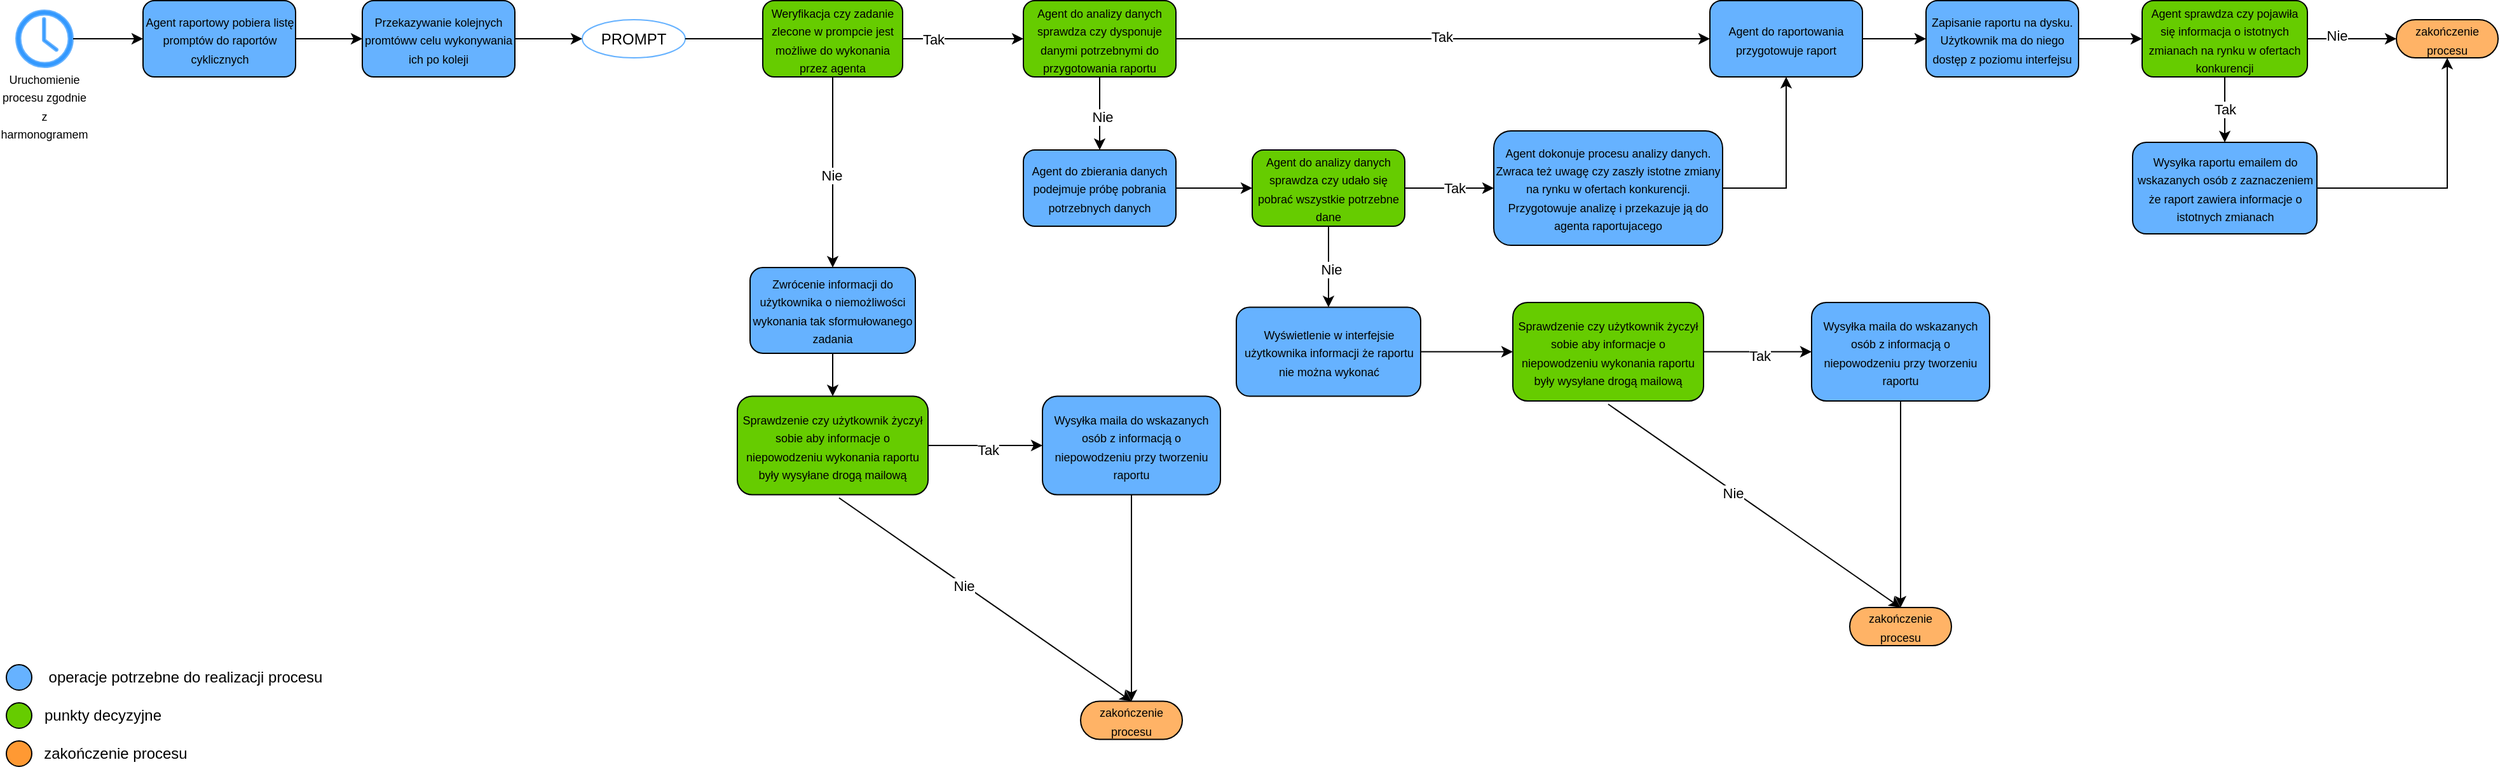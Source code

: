 <mxfile version="26.0.2">
  <diagram name="Strona-1" id="8XWm0EPhgf8vF86wa1C5">
    <mxGraphModel dx="2257" dy="794" grid="1" gridSize="10" guides="1" tooltips="1" connect="1" arrows="1" fold="1" page="1" pageScale="1" pageWidth="827" pageHeight="1169" math="0" shadow="0">
      <root>
        <mxCell id="0" />
        <mxCell id="1" parent="0" />
        <mxCell id="g1kzwwoofz2DiR25hKaE-1" value="" style="sketch=0;pointerEvents=1;shadow=0;dashed=0;html=1;strokeColor=#66B2FF;fillColor=#3399FF;labelPosition=center;verticalLabelPosition=bottom;verticalAlign=top;outlineConnect=0;align=center;shape=mxgraph.office.concepts.clock;" vertex="1" parent="1">
          <mxGeometry x="-302.5" y="300" width="45" height="45" as="geometry" />
        </mxCell>
        <mxCell id="g1kzwwoofz2DiR25hKaE-2" value="&lt;font style=&quot;font-size: 9px;&quot;&gt;Agent raportowy pobiera listę promptów do raportów cyklicznych&lt;/font&gt;" style="rounded=1;whiteSpace=wrap;html=1;fillColor=#66B2FF;" vertex="1" parent="1">
          <mxGeometry x="-202.5" y="292.5" width="120" height="60" as="geometry" />
        </mxCell>
        <mxCell id="g1kzwwoofz2DiR25hKaE-3" value="&lt;font style=&quot;font-size: 9px;&quot;&gt;Agent do analizy danych sprawdza czy dysponuje danymi potrzebnymi do przygotowania raportu&lt;/font&gt;" style="rounded=1;whiteSpace=wrap;html=1;fillColor=#66CC00;" vertex="1" parent="1">
          <mxGeometry x="490" y="292.5" width="120" height="60" as="geometry" />
        </mxCell>
        <mxCell id="g1kzwwoofz2DiR25hKaE-7" value="&lt;font style=&quot;font-size: 9px;&quot;&gt;Przekazywanie kolejnych promtóww celu wykonywania ich po koleji&lt;/font&gt;" style="rounded=1;whiteSpace=wrap;html=1;fillColor=#66B2FF;" vertex="1" parent="1">
          <mxGeometry x="-30" y="292.5" width="120" height="60" as="geometry" />
        </mxCell>
        <mxCell id="g1kzwwoofz2DiR25hKaE-9" value="&lt;div align=&quot;center&quot;&gt;&lt;font style=&quot;font-size: 9px;&quot;&gt;Agent do zbierania danych podejmuje próbę pobrania potrzebnych danych&lt;/font&gt;&lt;/div&gt;" style="rounded=1;whiteSpace=wrap;html=1;fillColor=#66B2FF;" vertex="1" parent="1">
          <mxGeometry x="490" y="410" width="120" height="60" as="geometry" />
        </mxCell>
        <mxCell id="g1kzwwoofz2DiR25hKaE-10" value="&lt;font style=&quot;font-size: 9px;&quot;&gt;Agent do analizy danych sprawdza czy udało się pobrać wszystkie potrzebne dane&lt;/font&gt;" style="rounded=1;whiteSpace=wrap;html=1;fillColor=#66CC00;" vertex="1" parent="1">
          <mxGeometry x="670" y="410" width="120" height="60" as="geometry" />
        </mxCell>
        <mxCell id="g1kzwwoofz2DiR25hKaE-11" value="&lt;font style=&quot;font-size: 9px;&quot;&gt;Wyświetlenie w interfejsie użytkownika informacji że raportu nie można wykonać&lt;br&gt;&lt;/font&gt;" style="rounded=1;whiteSpace=wrap;html=1;fillColor=#66B2FF;" vertex="1" parent="1">
          <mxGeometry x="657.5" y="533.75" width="145" height="70" as="geometry" />
        </mxCell>
        <mxCell id="g1kzwwoofz2DiR25hKaE-12" value="&lt;font style=&quot;font-size: 9px;&quot;&gt;zakończenie procesu&lt;/font&gt;" style="html=1;dashed=0;whiteSpace=wrap;shape=mxgraph.dfd.start;fillColor=#FFB366;" vertex="1" parent="1">
          <mxGeometry x="1140" y="770" width="80" height="30" as="geometry" />
        </mxCell>
        <mxCell id="g1kzwwoofz2DiR25hKaE-13" value="&lt;font style=&quot;font-size: 9px;&quot;&gt;Agent do raportowania przygotowuje raport&lt;br&gt;&lt;/font&gt;" style="rounded=1;whiteSpace=wrap;html=1;fillColor=#66B2FF;" vertex="1" parent="1">
          <mxGeometry x="1030" y="292.5" width="120" height="60" as="geometry" />
        </mxCell>
        <mxCell id="g1kzwwoofz2DiR25hKaE-14" value="&lt;font style=&quot;font-size: 9px;&quot;&gt;Zapisanie raportu na dysku. Użytkownik ma do niego dostęp z poziomu interfejsu&lt;/font&gt;" style="rounded=1;whiteSpace=wrap;html=1;fillColor=#66B2FF;" vertex="1" parent="1">
          <mxGeometry x="1200" y="292.5" width="120" height="60" as="geometry" />
        </mxCell>
        <mxCell id="g1kzwwoofz2DiR25hKaE-15" value="&lt;font style=&quot;font-size: 9px;&quot;&gt;Agent dokonuje procesu analizy danych. Zwraca też uwagę czy zaszły istotne zmiany na rynku w ofertach konkurencji. Przygotowuje analizę i przekazuje ją do agenta raportujacego&lt;br&gt;&lt;/font&gt;" style="rounded=1;whiteSpace=wrap;html=1;fillColor=#66B2FF;" vertex="1" parent="1">
          <mxGeometry x="860" y="395" width="180" height="90" as="geometry" />
        </mxCell>
        <mxCell id="g1kzwwoofz2DiR25hKaE-17" value="&lt;font style=&quot;font-size: 9px;&quot;&gt;Agent sprawdza czy pojawiła się informacja o istotnych zmianach na rynku w ofertach konkurencji&lt;/font&gt;" style="rounded=1;whiteSpace=wrap;html=1;fillColor=#66CC00;" vertex="1" parent="1">
          <mxGeometry x="1370" y="292.5" width="130" height="60" as="geometry" />
        </mxCell>
        <mxCell id="g1kzwwoofz2DiR25hKaE-18" value="&lt;font style=&quot;font-size: 9px;&quot;&gt;Wysyłka raportu emailem do wskazanych osób z zaznaczeniem że raport zawiera informacje o istotnych zmianach &lt;/font&gt;" style="rounded=1;whiteSpace=wrap;html=1;fillColor=#66B2FF;" vertex="1" parent="1">
          <mxGeometry x="1362.5" y="404" width="145" height="72" as="geometry" />
        </mxCell>
        <mxCell id="g1kzwwoofz2DiR25hKaE-19" value="&lt;font style=&quot;font-size: 9px;&quot;&gt;zakończenie procesu&lt;/font&gt;" style="html=1;dashed=0;whiteSpace=wrap;shape=mxgraph.dfd.start;fillColor=#FFB366;" vertex="1" parent="1">
          <mxGeometry x="1570" y="307.5" width="80" height="30" as="geometry" />
        </mxCell>
        <mxCell id="g1kzwwoofz2DiR25hKaE-20" value="&lt;font style=&quot;font-size: 9px;&quot;&gt;Uruchomienie procesu zgodnie z harmonogramem&lt;/font&gt;" style="text;html=1;align=center;verticalAlign=middle;whiteSpace=wrap;rounded=0;" vertex="1" parent="1">
          <mxGeometry x="-310" y="360" width="60" height="30" as="geometry" />
        </mxCell>
        <mxCell id="g1kzwwoofz2DiR25hKaE-21" value="PROMPT" style="ellipse;whiteSpace=wrap;html=1;strokeColor=#66B2FF;" vertex="1" parent="1">
          <mxGeometry x="143" y="307.5" width="81" height="30" as="geometry" />
        </mxCell>
        <mxCell id="g1kzwwoofz2DiR25hKaE-22" value="" style="endArrow=classic;html=1;rounded=0;entryX=0;entryY=0.5;entryDx=0;entryDy=0;" edge="1" parent="1" source="g1kzwwoofz2DiR25hKaE-1" target="g1kzwwoofz2DiR25hKaE-2">
          <mxGeometry width="50" height="50" relative="1" as="geometry">
            <mxPoint x="120" y="420" as="sourcePoint" />
            <mxPoint x="170" y="370" as="targetPoint" />
          </mxGeometry>
        </mxCell>
        <mxCell id="g1kzwwoofz2DiR25hKaE-23" value="" style="endArrow=classic;html=1;rounded=0;exitX=1;exitY=0.5;exitDx=0;exitDy=0;entryX=0;entryY=0.5;entryDx=0;entryDy=0;" edge="1" parent="1" source="g1kzwwoofz2DiR25hKaE-2" target="g1kzwwoofz2DiR25hKaE-7">
          <mxGeometry width="50" height="50" relative="1" as="geometry">
            <mxPoint x="120" y="420" as="sourcePoint" />
            <mxPoint x="170" y="370" as="targetPoint" />
          </mxGeometry>
        </mxCell>
        <mxCell id="g1kzwwoofz2DiR25hKaE-24" value="" style="endArrow=classic;html=1;rounded=0;exitX=1;exitY=0.5;exitDx=0;exitDy=0;entryX=0;entryY=0.5;entryDx=0;entryDy=0;" edge="1" parent="1" source="g1kzwwoofz2DiR25hKaE-7" target="g1kzwwoofz2DiR25hKaE-21">
          <mxGeometry width="50" height="50" relative="1" as="geometry">
            <mxPoint x="120" y="420" as="sourcePoint" />
            <mxPoint x="170" y="370" as="targetPoint" />
          </mxGeometry>
        </mxCell>
        <mxCell id="g1kzwwoofz2DiR25hKaE-25" value="" style="endArrow=classic;html=1;rounded=0;exitX=1;exitY=0.5;exitDx=0;exitDy=0;entryX=0;entryY=0.5;entryDx=0;entryDy=0;" edge="1" parent="1" source="g1kzwwoofz2DiR25hKaE-21" target="g1kzwwoofz2DiR25hKaE-3">
          <mxGeometry width="50" height="50" relative="1" as="geometry">
            <mxPoint x="350" y="420" as="sourcePoint" />
            <mxPoint x="400" y="370" as="targetPoint" />
          </mxGeometry>
        </mxCell>
        <mxCell id="g1kzwwoofz2DiR25hKaE-26" value="" style="endArrow=classic;html=1;rounded=0;exitX=0.5;exitY=1;exitDx=0;exitDy=0;entryX=0.5;entryY=0;entryDx=0;entryDy=0;" edge="1" parent="1" source="g1kzwwoofz2DiR25hKaE-3" target="g1kzwwoofz2DiR25hKaE-9">
          <mxGeometry width="50" height="50" relative="1" as="geometry">
            <mxPoint x="350" y="420" as="sourcePoint" />
            <mxPoint x="400" y="370" as="targetPoint" />
          </mxGeometry>
        </mxCell>
        <mxCell id="g1kzwwoofz2DiR25hKaE-27" value="Nie" style="edgeLabel;html=1;align=center;verticalAlign=middle;resizable=0;points=[];" vertex="1" connectable="0" parent="g1kzwwoofz2DiR25hKaE-26">
          <mxGeometry x="0.072" y="2" relative="1" as="geometry">
            <mxPoint as="offset" />
          </mxGeometry>
        </mxCell>
        <mxCell id="g1kzwwoofz2DiR25hKaE-28" value="" style="endArrow=classic;html=1;rounded=0;exitX=1;exitY=0.5;exitDx=0;exitDy=0;entryX=0;entryY=0.5;entryDx=0;entryDy=0;" edge="1" parent="1" source="g1kzwwoofz2DiR25hKaE-9" target="g1kzwwoofz2DiR25hKaE-10">
          <mxGeometry width="50" height="50" relative="1" as="geometry">
            <mxPoint x="350" y="420" as="sourcePoint" />
            <mxPoint x="400" y="370" as="targetPoint" />
          </mxGeometry>
        </mxCell>
        <mxCell id="g1kzwwoofz2DiR25hKaE-29" value="" style="endArrow=classic;html=1;rounded=0;exitX=0.5;exitY=1;exitDx=0;exitDy=0;entryX=0.5;entryY=0;entryDx=0;entryDy=0;" edge="1" parent="1" source="g1kzwwoofz2DiR25hKaE-10" target="g1kzwwoofz2DiR25hKaE-11">
          <mxGeometry width="50" height="50" relative="1" as="geometry">
            <mxPoint x="350" y="420" as="sourcePoint" />
            <mxPoint x="400" y="370" as="targetPoint" />
          </mxGeometry>
        </mxCell>
        <mxCell id="g1kzwwoofz2DiR25hKaE-30" value="Nie" style="edgeLabel;html=1;align=center;verticalAlign=middle;resizable=0;points=[];" vertex="1" connectable="0" parent="g1kzwwoofz2DiR25hKaE-29">
          <mxGeometry x="0.056" y="2" relative="1" as="geometry">
            <mxPoint as="offset" />
          </mxGeometry>
        </mxCell>
        <mxCell id="g1kzwwoofz2DiR25hKaE-31" value="" style="endArrow=classic;html=1;rounded=0;entryX=0.5;entryY=0.5;entryDx=0;entryDy=-15;entryPerimeter=0;" edge="1" parent="1" target="g1kzwwoofz2DiR25hKaE-12">
          <mxGeometry width="50" height="50" relative="1" as="geometry">
            <mxPoint x="950" y="610" as="sourcePoint" />
            <mxPoint x="400" y="370" as="targetPoint" />
          </mxGeometry>
        </mxCell>
        <mxCell id="g1kzwwoofz2DiR25hKaE-46" value="Nie" style="edgeLabel;html=1;align=center;verticalAlign=middle;resizable=0;points=[];" vertex="1" connectable="0" parent="g1kzwwoofz2DiR25hKaE-31">
          <mxGeometry x="-0.143" y="-1" relative="1" as="geometry">
            <mxPoint as="offset" />
          </mxGeometry>
        </mxCell>
        <mxCell id="g1kzwwoofz2DiR25hKaE-32" value="" style="endArrow=classic;html=1;rounded=0;exitX=1;exitY=0.5;exitDx=0;exitDy=0;entryX=0;entryY=0.5;entryDx=0;entryDy=0;" edge="1" parent="1" source="g1kzwwoofz2DiR25hKaE-3" target="g1kzwwoofz2DiR25hKaE-13">
          <mxGeometry width="50" height="50" relative="1" as="geometry">
            <mxPoint x="350" y="420" as="sourcePoint" />
            <mxPoint x="400" y="370" as="targetPoint" />
          </mxGeometry>
        </mxCell>
        <mxCell id="g1kzwwoofz2DiR25hKaE-33" value="Tak" style="edgeLabel;html=1;align=center;verticalAlign=middle;resizable=0;points=[];" vertex="1" connectable="0" parent="g1kzwwoofz2DiR25hKaE-32">
          <mxGeometry x="-0.004" y="2" relative="1" as="geometry">
            <mxPoint as="offset" />
          </mxGeometry>
        </mxCell>
        <mxCell id="g1kzwwoofz2DiR25hKaE-34" value="" style="endArrow=classic;html=1;rounded=0;exitX=1;exitY=0.5;exitDx=0;exitDy=0;entryX=0;entryY=0.5;entryDx=0;entryDy=0;" edge="1" parent="1" source="g1kzwwoofz2DiR25hKaE-10" target="g1kzwwoofz2DiR25hKaE-15">
          <mxGeometry width="50" height="50" relative="1" as="geometry">
            <mxPoint x="760" y="420" as="sourcePoint" />
            <mxPoint x="810" y="370" as="targetPoint" />
          </mxGeometry>
        </mxCell>
        <mxCell id="g1kzwwoofz2DiR25hKaE-35" value="Tak" style="edgeLabel;html=1;align=center;verticalAlign=middle;resizable=0;points=[];" vertex="1" connectable="0" parent="g1kzwwoofz2DiR25hKaE-34">
          <mxGeometry x="0.095" relative="1" as="geometry">
            <mxPoint as="offset" />
          </mxGeometry>
        </mxCell>
        <mxCell id="g1kzwwoofz2DiR25hKaE-36" value="" style="endArrow=classic;html=1;rounded=0;exitX=1;exitY=0.5;exitDx=0;exitDy=0;entryX=0;entryY=0.5;entryDx=0;entryDy=0;" edge="1" parent="1" source="g1kzwwoofz2DiR25hKaE-13" target="g1kzwwoofz2DiR25hKaE-14">
          <mxGeometry width="50" height="50" relative="1" as="geometry">
            <mxPoint x="760" y="420" as="sourcePoint" />
            <mxPoint x="810" y="370" as="targetPoint" />
          </mxGeometry>
        </mxCell>
        <mxCell id="g1kzwwoofz2DiR25hKaE-37" value="" style="endArrow=classic;html=1;rounded=0;exitX=1;exitY=0.5;exitDx=0;exitDy=0;entryX=0;entryY=0.5;entryDx=0;entryDy=0;" edge="1" parent="1" source="g1kzwwoofz2DiR25hKaE-14" target="g1kzwwoofz2DiR25hKaE-17">
          <mxGeometry width="50" height="50" relative="1" as="geometry">
            <mxPoint x="760" y="420" as="sourcePoint" />
            <mxPoint x="810" y="370" as="targetPoint" />
          </mxGeometry>
        </mxCell>
        <mxCell id="g1kzwwoofz2DiR25hKaE-38" value="" style="endArrow=classic;html=1;rounded=0;exitX=0.5;exitY=1;exitDx=0;exitDy=0;" edge="1" parent="1" source="g1kzwwoofz2DiR25hKaE-17" target="g1kzwwoofz2DiR25hKaE-18">
          <mxGeometry width="50" height="50" relative="1" as="geometry">
            <mxPoint x="760" y="420" as="sourcePoint" />
            <mxPoint x="810" y="370" as="targetPoint" />
          </mxGeometry>
        </mxCell>
        <mxCell id="g1kzwwoofz2DiR25hKaE-39" value="Tak" style="edgeLabel;html=1;align=center;verticalAlign=middle;resizable=0;points=[];" vertex="1" connectable="0" parent="g1kzwwoofz2DiR25hKaE-38">
          <mxGeometry x="-0.029" relative="1" as="geometry">
            <mxPoint as="offset" />
          </mxGeometry>
        </mxCell>
        <mxCell id="g1kzwwoofz2DiR25hKaE-40" value="" style="endArrow=classic;html=1;rounded=0;exitX=1;exitY=0.5;exitDx=0;exitDy=0;entryX=0;entryY=0.5;entryDx=0;entryDy=0;entryPerimeter=0;" edge="1" parent="1" source="g1kzwwoofz2DiR25hKaE-17" target="g1kzwwoofz2DiR25hKaE-19">
          <mxGeometry width="50" height="50" relative="1" as="geometry">
            <mxPoint x="760" y="420" as="sourcePoint" />
            <mxPoint x="810" y="370" as="targetPoint" />
          </mxGeometry>
        </mxCell>
        <mxCell id="g1kzwwoofz2DiR25hKaE-42" value="Nie" style="edgeLabel;html=1;align=center;verticalAlign=middle;resizable=0;points=[];" vertex="1" connectable="0" parent="g1kzwwoofz2DiR25hKaE-40">
          <mxGeometry x="-0.361" y="3" relative="1" as="geometry">
            <mxPoint as="offset" />
          </mxGeometry>
        </mxCell>
        <mxCell id="g1kzwwoofz2DiR25hKaE-41" value="" style="endArrow=classic;html=1;rounded=0;exitX=1;exitY=0.5;exitDx=0;exitDy=0;entryX=0.5;entryY=0.5;entryDx=0;entryDy=15;entryPerimeter=0;" edge="1" parent="1" source="g1kzwwoofz2DiR25hKaE-18" target="g1kzwwoofz2DiR25hKaE-19">
          <mxGeometry width="50" height="50" relative="1" as="geometry">
            <mxPoint x="760" y="420" as="sourcePoint" />
            <mxPoint x="810" y="370" as="targetPoint" />
            <Array as="points">
              <mxPoint x="1610" y="440" />
            </Array>
          </mxGeometry>
        </mxCell>
        <mxCell id="g1kzwwoofz2DiR25hKaE-43" value="&lt;font style=&quot;font-size: 9px;&quot;&gt;Sprawdzenie czy użytkownik życzył sobie aby informacje o niepowodzeniu wykonania raportu były wysyłane drogą mailową&lt;/font&gt;" style="rounded=1;whiteSpace=wrap;html=1;fillColor=#66CC00;" vertex="1" parent="1">
          <mxGeometry x="875" y="530" width="150" height="77.5" as="geometry" />
        </mxCell>
        <mxCell id="g1kzwwoofz2DiR25hKaE-44" value="" style="endArrow=classic;html=1;rounded=0;exitX=1;exitY=0.5;exitDx=0;exitDy=0;entryX=0;entryY=0.5;entryDx=0;entryDy=0;" edge="1" parent="1" source="g1kzwwoofz2DiR25hKaE-11" target="g1kzwwoofz2DiR25hKaE-43">
          <mxGeometry width="50" height="50" relative="1" as="geometry">
            <mxPoint x="760" y="420" as="sourcePoint" />
            <mxPoint x="810" y="370" as="targetPoint" />
          </mxGeometry>
        </mxCell>
        <mxCell id="g1kzwwoofz2DiR25hKaE-45" value="&lt;font style=&quot;font-size: 9px;&quot;&gt;Wysyłka maila do wskazanych osób z informacją o niepowodzeniu przy tworzeniu raportu&lt;/font&gt;" style="rounded=1;whiteSpace=wrap;html=1;fillColor=#66B2FF;" vertex="1" parent="1">
          <mxGeometry x="1110" y="530" width="140" height="77.5" as="geometry" />
        </mxCell>
        <mxCell id="g1kzwwoofz2DiR25hKaE-47" value="" style="endArrow=classic;html=1;rounded=0;exitX=1;exitY=0.5;exitDx=0;exitDy=0;entryX=0;entryY=0.5;entryDx=0;entryDy=0;" edge="1" parent="1" source="g1kzwwoofz2DiR25hKaE-43" target="g1kzwwoofz2DiR25hKaE-45">
          <mxGeometry width="50" height="50" relative="1" as="geometry">
            <mxPoint x="760" y="420" as="sourcePoint" />
            <mxPoint x="810" y="370" as="targetPoint" />
          </mxGeometry>
        </mxCell>
        <mxCell id="g1kzwwoofz2DiR25hKaE-48" value="Tak" style="edgeLabel;html=1;align=center;verticalAlign=middle;resizable=0;points=[];" vertex="1" connectable="0" parent="g1kzwwoofz2DiR25hKaE-47">
          <mxGeometry x="0.039" y="-3" relative="1" as="geometry">
            <mxPoint as="offset" />
          </mxGeometry>
        </mxCell>
        <mxCell id="g1kzwwoofz2DiR25hKaE-49" value="" style="endArrow=classic;html=1;rounded=0;exitX=0.5;exitY=1;exitDx=0;exitDy=0;" edge="1" parent="1" source="g1kzwwoofz2DiR25hKaE-45" target="g1kzwwoofz2DiR25hKaE-12">
          <mxGeometry width="50" height="50" relative="1" as="geometry">
            <mxPoint x="760" y="420" as="sourcePoint" />
            <mxPoint x="810" y="370" as="targetPoint" />
          </mxGeometry>
        </mxCell>
        <mxCell id="g1kzwwoofz2DiR25hKaE-50" value="" style="ellipse;whiteSpace=wrap;html=1;aspect=fixed;fillColor=#66B2FF;" vertex="1" parent="1">
          <mxGeometry x="-310" y="815" width="20" height="20" as="geometry" />
        </mxCell>
        <mxCell id="g1kzwwoofz2DiR25hKaE-51" value="" style="ellipse;whiteSpace=wrap;html=1;aspect=fixed;fillColor=#66CC00;" vertex="1" parent="1">
          <mxGeometry x="-310" y="845" width="20" height="20" as="geometry" />
        </mxCell>
        <mxCell id="g1kzwwoofz2DiR25hKaE-52" value="" style="ellipse;whiteSpace=wrap;html=1;aspect=fixed;fillColor=#FF9933;" vertex="1" parent="1">
          <mxGeometry x="-310" y="875" width="20" height="20" as="geometry" />
        </mxCell>
        <mxCell id="g1kzwwoofz2DiR25hKaE-53" value="operacje potrzebne do realizacji procesu" style="text;html=1;align=center;verticalAlign=middle;whiteSpace=wrap;rounded=0;" vertex="1" parent="1">
          <mxGeometry x="-304" y="810" width="270" height="30" as="geometry" />
        </mxCell>
        <mxCell id="g1kzwwoofz2DiR25hKaE-54" value="punkty decyzyjne" style="text;html=1;align=center;verticalAlign=middle;whiteSpace=wrap;rounded=0;" vertex="1" parent="1">
          <mxGeometry x="-304" y="840" width="140" height="30" as="geometry" />
        </mxCell>
        <mxCell id="g1kzwwoofz2DiR25hKaE-55" value="zakończenie procesu" style="text;html=1;align=center;verticalAlign=middle;whiteSpace=wrap;rounded=0;" vertex="1" parent="1">
          <mxGeometry x="-304" y="870" width="160" height="30" as="geometry" />
        </mxCell>
        <mxCell id="g1kzwwoofz2DiR25hKaE-56" value="&lt;font style=&quot;font-size: 9px;&quot;&gt;Weryfikacja czy zadanie zlecone w prompcie jest możliwe do wykonania przez agenta&lt;/font&gt;" style="rounded=1;whiteSpace=wrap;html=1;fillColor=#66CC00;" vertex="1" parent="1">
          <mxGeometry x="285" y="292.5" width="110" height="60" as="geometry" />
        </mxCell>
        <mxCell id="g1kzwwoofz2DiR25hKaE-57" value="" style="endArrow=classic;html=1;rounded=0;entryX=0.5;entryY=0;entryDx=0;entryDy=0;exitX=0.5;exitY=1;exitDx=0;exitDy=0;" edge="1" parent="1" source="g1kzwwoofz2DiR25hKaE-56" target="g1kzwwoofz2DiR25hKaE-59">
          <mxGeometry width="50" height="50" relative="1" as="geometry">
            <mxPoint x="364.92" y="346" as="sourcePoint" />
            <mxPoint x="364.92" y="388.0" as="targetPoint" />
          </mxGeometry>
        </mxCell>
        <mxCell id="g1kzwwoofz2DiR25hKaE-58" value="Nie" style="edgeLabel;html=1;align=center;verticalAlign=middle;resizable=0;points=[];" vertex="1" connectable="0" parent="g1kzwwoofz2DiR25hKaE-57">
          <mxGeometry x="0.032" y="-1" relative="1" as="geometry">
            <mxPoint as="offset" />
          </mxGeometry>
        </mxCell>
        <mxCell id="g1kzwwoofz2DiR25hKaE-59" value="&lt;font style=&quot;font-size: 9px;&quot;&gt;Zwrócenie informacji do użytkownika o niemożliwości wykonania tak sformułowanego zadania&lt;/font&gt;" style="rounded=1;whiteSpace=wrap;html=1;fillColor=#66B2FF;" vertex="1" parent="1">
          <mxGeometry x="275" y="502.5" width="130" height="67.5" as="geometry" />
        </mxCell>
        <mxCell id="g1kzwwoofz2DiR25hKaE-60" value="Tak" style="edgeLabel;html=1;align=center;verticalAlign=middle;resizable=0;points=[];" vertex="1" connectable="0" parent="1">
          <mxGeometry x="419.182" y="323.017" as="geometry" />
        </mxCell>
        <mxCell id="g1kzwwoofz2DiR25hKaE-61" value="" style="endArrow=classic;html=1;rounded=0;exitX=0.5;exitY=1;exitDx=0;exitDy=0;entryX=0.5;entryY=0;entryDx=0;entryDy=0;" edge="1" parent="1" source="g1kzwwoofz2DiR25hKaE-59" target="g1kzwwoofz2DiR25hKaE-67">
          <mxGeometry width="50" height="50" relative="1" as="geometry">
            <mxPoint x="435" y="282.5" as="sourcePoint" />
            <mxPoint x="340" y="602.5" as="targetPoint" />
          </mxGeometry>
        </mxCell>
        <mxCell id="g1kzwwoofz2DiR25hKaE-63" value="" style="endArrow=classic;html=1;rounded=0;exitX=1;exitY=0.5;exitDx=0;exitDy=0;entryX=0.5;entryY=1;entryDx=0;entryDy=0;" edge="1" parent="1" source="g1kzwwoofz2DiR25hKaE-15" target="g1kzwwoofz2DiR25hKaE-13">
          <mxGeometry width="50" height="50" relative="1" as="geometry">
            <mxPoint x="710" y="470" as="sourcePoint" />
            <mxPoint x="760" y="420" as="targetPoint" />
            <Array as="points">
              <mxPoint x="1090" y="440" />
            </Array>
          </mxGeometry>
        </mxCell>
        <mxCell id="g1kzwwoofz2DiR25hKaE-64" value="&lt;font style=&quot;font-size: 9px;&quot;&gt;zakończenie procesu&lt;/font&gt;" style="html=1;dashed=0;whiteSpace=wrap;shape=mxgraph.dfd.start;fillColor=#FFB366;" vertex="1" parent="1">
          <mxGeometry x="535" y="843.75" width="80" height="30" as="geometry" />
        </mxCell>
        <mxCell id="g1kzwwoofz2DiR25hKaE-65" value="" style="endArrow=classic;html=1;rounded=0;entryX=0.5;entryY=0.5;entryDx=0;entryDy=-15;entryPerimeter=0;" edge="1" parent="1" target="g1kzwwoofz2DiR25hKaE-64">
          <mxGeometry width="50" height="50" relative="1" as="geometry">
            <mxPoint x="345" y="683.75" as="sourcePoint" />
            <mxPoint x="-205" y="443.75" as="targetPoint" />
          </mxGeometry>
        </mxCell>
        <mxCell id="g1kzwwoofz2DiR25hKaE-66" value="Nie" style="edgeLabel;html=1;align=center;verticalAlign=middle;resizable=0;points=[];" vertex="1" connectable="0" parent="g1kzwwoofz2DiR25hKaE-65">
          <mxGeometry x="-0.143" y="-1" relative="1" as="geometry">
            <mxPoint as="offset" />
          </mxGeometry>
        </mxCell>
        <mxCell id="g1kzwwoofz2DiR25hKaE-67" value="&lt;font style=&quot;font-size: 9px;&quot;&gt;Sprawdzenie czy użytkownik życzył sobie aby informacje o niepowodzeniu wykonania raportu były wysyłane drogą mailową&lt;/font&gt;" style="rounded=1;whiteSpace=wrap;html=1;fillColor=#66CC00;" vertex="1" parent="1">
          <mxGeometry x="265" y="603.75" width="150" height="77.5" as="geometry" />
        </mxCell>
        <mxCell id="g1kzwwoofz2DiR25hKaE-69" value="&lt;font style=&quot;font-size: 9px;&quot;&gt;Wysyłka maila do wskazanych osób z informacją o niepowodzeniu przy tworzeniu raportu&lt;/font&gt;" style="rounded=1;whiteSpace=wrap;html=1;fillColor=#66B2FF;" vertex="1" parent="1">
          <mxGeometry x="505" y="603.75" width="140" height="77.5" as="geometry" />
        </mxCell>
        <mxCell id="g1kzwwoofz2DiR25hKaE-70" value="" style="endArrow=classic;html=1;rounded=0;exitX=0.5;exitY=1;exitDx=0;exitDy=0;" edge="1" parent="1" source="g1kzwwoofz2DiR25hKaE-69" target="g1kzwwoofz2DiR25hKaE-64">
          <mxGeometry width="50" height="50" relative="1" as="geometry">
            <mxPoint x="155" y="493.75" as="sourcePoint" />
            <mxPoint x="205" y="443.75" as="targetPoint" />
          </mxGeometry>
        </mxCell>
        <mxCell id="g1kzwwoofz2DiR25hKaE-71" value="" style="endArrow=classic;html=1;rounded=0;exitX=1;exitY=0.5;exitDx=0;exitDy=0;entryX=0;entryY=0.5;entryDx=0;entryDy=0;" edge="1" parent="1" source="g1kzwwoofz2DiR25hKaE-67" target="g1kzwwoofz2DiR25hKaE-69">
          <mxGeometry width="50" height="50" relative="1" as="geometry">
            <mxPoint x="415" y="642.16" as="sourcePoint" />
            <mxPoint x="500" y="642.16" as="targetPoint" />
          </mxGeometry>
        </mxCell>
        <mxCell id="g1kzwwoofz2DiR25hKaE-72" value="Tak" style="edgeLabel;html=1;align=center;verticalAlign=middle;resizable=0;points=[];" vertex="1" connectable="0" parent="g1kzwwoofz2DiR25hKaE-71">
          <mxGeometry x="0.039" y="-3" relative="1" as="geometry">
            <mxPoint as="offset" />
          </mxGeometry>
        </mxCell>
      </root>
    </mxGraphModel>
  </diagram>
</mxfile>
